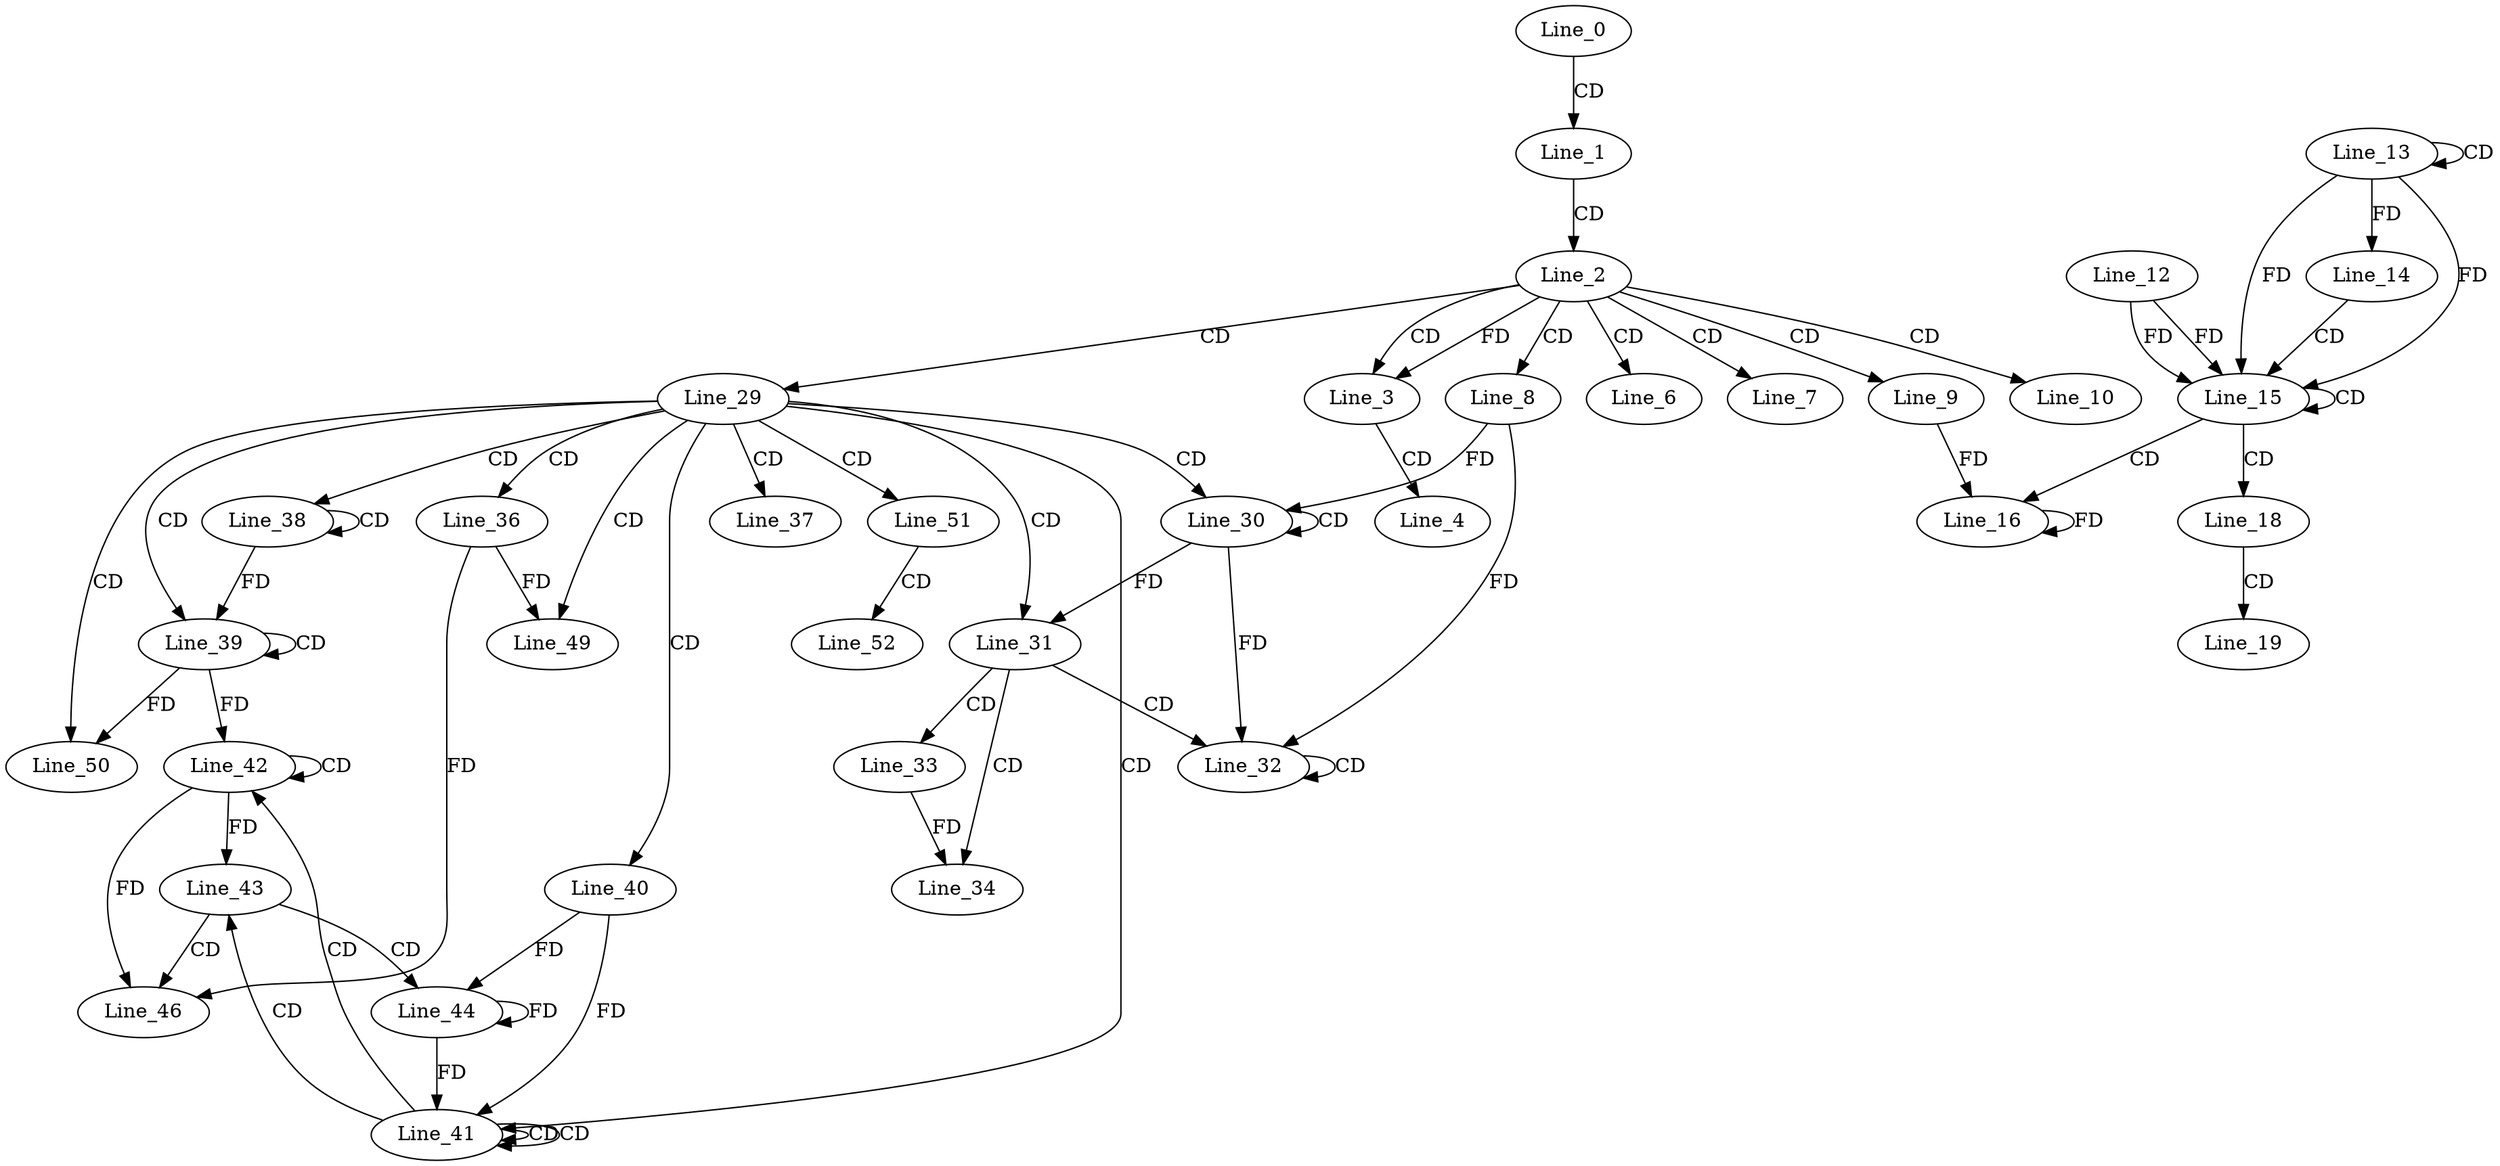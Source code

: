 digraph G {
  Line_0;
  Line_1;
  Line_2;
  Line_3;
  Line_3;
  Line_3;
  Line_4;
  Line_6;
  Line_7;
  Line_8;
  Line_9;
  Line_10;
  Line_13;
  Line_13;
  Line_14;
  Line_15;
  Line_12;
  Line_15;
  Line_16;
  Line_18;
  Line_19;
  Line_29;
  Line_30;
  Line_30;
  Line_31;
  Line_32;
  Line_32;
  Line_33;
  Line_34;
  Line_36;
  Line_37;
  Line_38;
  Line_38;
  Line_39;
  Line_39;
  Line_40;
  Line_41;
  Line_41;
  Line_42;
  Line_42;
  Line_43;
  Line_44;
  Line_46;
  Line_49;
  Line_50;
  Line_51;
  Line_52;
  Line_0 -> Line_1 [ label="CD" ];
  Line_1 -> Line_2 [ label="CD" ];
  Line_2 -> Line_3 [ label="CD" ];
  Line_2 -> Line_3 [ label="FD" ];
  Line_3 -> Line_4 [ label="CD" ];
  Line_2 -> Line_6 [ label="CD" ];
  Line_2 -> Line_7 [ label="CD" ];
  Line_2 -> Line_8 [ label="CD" ];
  Line_2 -> Line_9 [ label="CD" ];
  Line_2 -> Line_10 [ label="CD" ];
  Line_13 -> Line_13 [ label="CD" ];
  Line_13 -> Line_14 [ label="FD" ];
  Line_14 -> Line_15 [ label="CD" ];
  Line_12 -> Line_15 [ label="FD" ];
  Line_13 -> Line_15 [ label="FD" ];
  Line_15 -> Line_15 [ label="CD" ];
  Line_12 -> Line_15 [ label="FD" ];
  Line_13 -> Line_15 [ label="FD" ];
  Line_15 -> Line_16 [ label="CD" ];
  Line_9 -> Line_16 [ label="FD" ];
  Line_16 -> Line_16 [ label="FD" ];
  Line_15 -> Line_18 [ label="CD" ];
  Line_18 -> Line_19 [ label="CD" ];
  Line_2 -> Line_29 [ label="CD" ];
  Line_29 -> Line_30 [ label="CD" ];
  Line_30 -> Line_30 [ label="CD" ];
  Line_8 -> Line_30 [ label="FD" ];
  Line_29 -> Line_31 [ label="CD" ];
  Line_30 -> Line_31 [ label="FD" ];
  Line_31 -> Line_32 [ label="CD" ];
  Line_32 -> Line_32 [ label="CD" ];
  Line_8 -> Line_32 [ label="FD" ];
  Line_30 -> Line_32 [ label="FD" ];
  Line_31 -> Line_33 [ label="CD" ];
  Line_31 -> Line_34 [ label="CD" ];
  Line_33 -> Line_34 [ label="FD" ];
  Line_29 -> Line_36 [ label="CD" ];
  Line_29 -> Line_37 [ label="CD" ];
  Line_29 -> Line_38 [ label="CD" ];
  Line_38 -> Line_38 [ label="CD" ];
  Line_29 -> Line_39 [ label="CD" ];
  Line_39 -> Line_39 [ label="CD" ];
  Line_38 -> Line_39 [ label="FD" ];
  Line_29 -> Line_40 [ label="CD" ];
  Line_29 -> Line_41 [ label="CD" ];
  Line_41 -> Line_41 [ label="CD" ];
  Line_41 -> Line_41 [ label="CD" ];
  Line_40 -> Line_41 [ label="FD" ];
  Line_41 -> Line_42 [ label="CD" ];
  Line_42 -> Line_42 [ label="CD" ];
  Line_39 -> Line_42 [ label="FD" ];
  Line_41 -> Line_43 [ label="CD" ];
  Line_42 -> Line_43 [ label="FD" ];
  Line_43 -> Line_44 [ label="CD" ];
  Line_44 -> Line_44 [ label="FD" ];
  Line_40 -> Line_44 [ label="FD" ];
  Line_43 -> Line_46 [ label="CD" ];
  Line_36 -> Line_46 [ label="FD" ];
  Line_42 -> Line_46 [ label="FD" ];
  Line_29 -> Line_49 [ label="CD" ];
  Line_36 -> Line_49 [ label="FD" ];
  Line_29 -> Line_50 [ label="CD" ];
  Line_39 -> Line_50 [ label="FD" ];
  Line_29 -> Line_51 [ label="CD" ];
  Line_51 -> Line_52 [ label="CD" ];
  Line_44 -> Line_41 [ label="FD" ];
}
